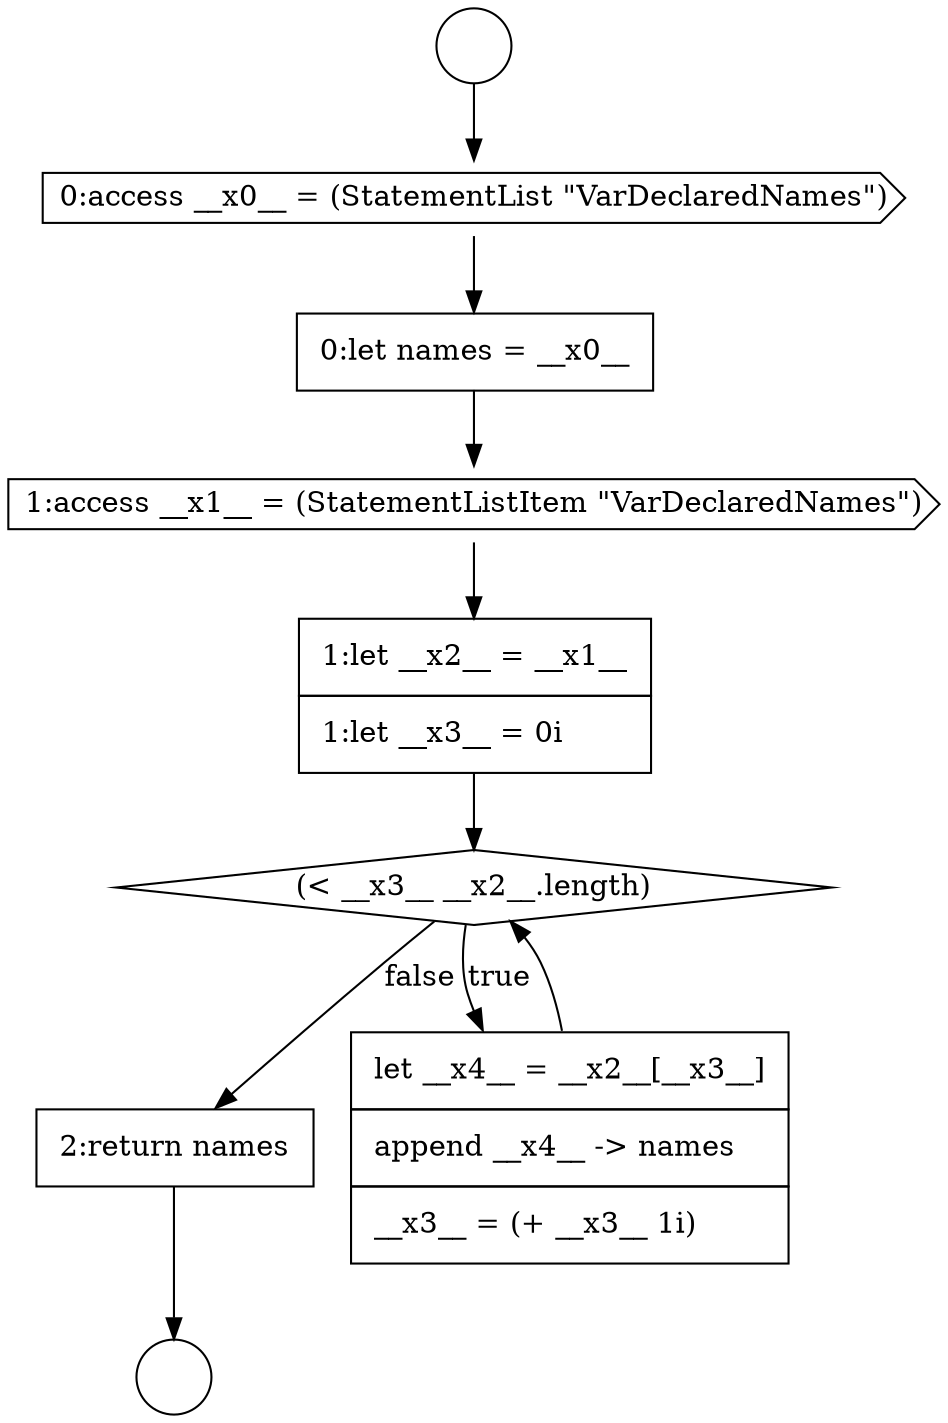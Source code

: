 digraph {
  node5770 [shape=none, margin=0, label=<<font color="black">
    <table border="0" cellborder="1" cellspacing="0" cellpadding="10">
      <tr><td align="left">1:let __x2__ = __x1__</td></tr>
      <tr><td align="left">1:let __x3__ = 0i</td></tr>
    </table>
  </font>> color="black" fillcolor="white" style=filled]
  node5765 [shape=circle label=" " color="black" fillcolor="white" style=filled]
  node5769 [shape=cds, label=<<font color="black">1:access __x1__ = (StatementListItem &quot;VarDeclaredNames&quot;)</font>> color="black" fillcolor="white" style=filled]
  node5766 [shape=circle label=" " color="black" fillcolor="white" style=filled]
  node5767 [shape=cds, label=<<font color="black">0:access __x0__ = (StatementList &quot;VarDeclaredNames&quot;)</font>> color="black" fillcolor="white" style=filled]
  node5771 [shape=diamond, label=<<font color="black">(&lt; __x3__ __x2__.length)</font>> color="black" fillcolor="white" style=filled]
  node5768 [shape=none, margin=0, label=<<font color="black">
    <table border="0" cellborder="1" cellspacing="0" cellpadding="10">
      <tr><td align="left">0:let names = __x0__</td></tr>
    </table>
  </font>> color="black" fillcolor="white" style=filled]
  node5773 [shape=none, margin=0, label=<<font color="black">
    <table border="0" cellborder="1" cellspacing="0" cellpadding="10">
      <tr><td align="left">2:return names</td></tr>
    </table>
  </font>> color="black" fillcolor="white" style=filled]
  node5772 [shape=none, margin=0, label=<<font color="black">
    <table border="0" cellborder="1" cellspacing="0" cellpadding="10">
      <tr><td align="left">let __x4__ = __x2__[__x3__]</td></tr>
      <tr><td align="left">append __x4__ -&gt; names</td></tr>
      <tr><td align="left">__x3__ = (+ __x3__ 1i)</td></tr>
    </table>
  </font>> color="black" fillcolor="white" style=filled]
  node5765 -> node5767 [ color="black"]
  node5772 -> node5771 [ color="black"]
  node5773 -> node5766 [ color="black"]
  node5767 -> node5768 [ color="black"]
  node5771 -> node5772 [label=<<font color="black">true</font>> color="black"]
  node5771 -> node5773 [label=<<font color="black">false</font>> color="black"]
  node5769 -> node5770 [ color="black"]
  node5770 -> node5771 [ color="black"]
  node5768 -> node5769 [ color="black"]
}
